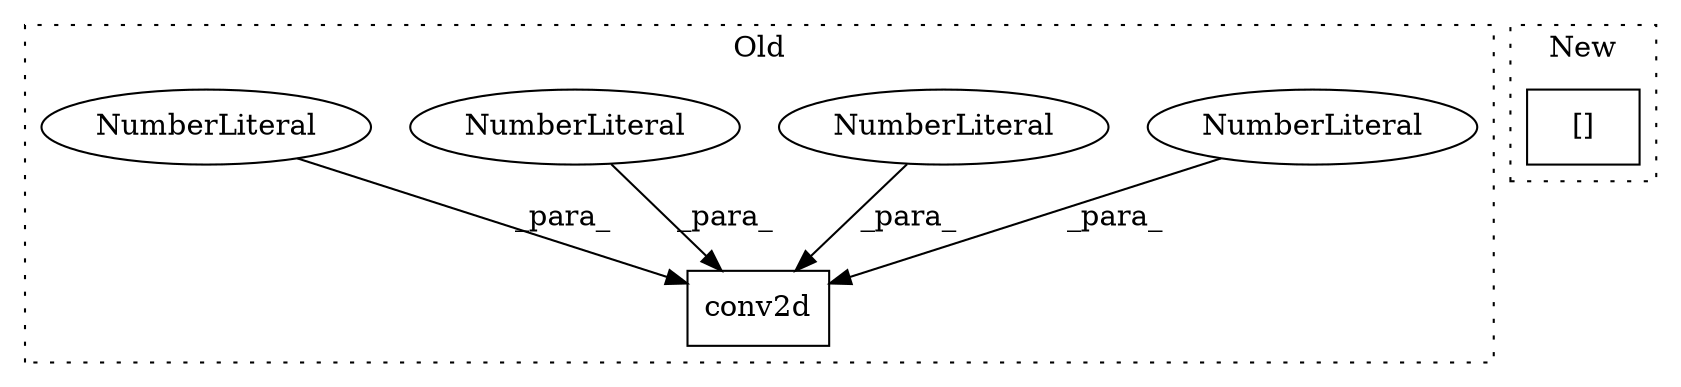 digraph G {
subgraph cluster0 {
1 [label="conv2d" a="32" s="1681,1725" l="7,1" shape="box"];
3 [label="NumberLiteral" a="34" s="1724" l="1" shape="ellipse"];
4 [label="NumberLiteral" a="34" s="1720" l="1" shape="ellipse"];
5 [label="NumberLiteral" a="34" s="1718" l="1" shape="ellipse"];
6 [label="NumberLiteral" a="34" s="1722" l="1" shape="ellipse"];
label = "Old";
style="dotted";
}
subgraph cluster1 {
2 [label="[]" a="2" s="1954,1957" l="2,1" shape="box"];
label = "New";
style="dotted";
}
3 -> 1 [label="_para_"];
4 -> 1 [label="_para_"];
5 -> 1 [label="_para_"];
6 -> 1 [label="_para_"];
}